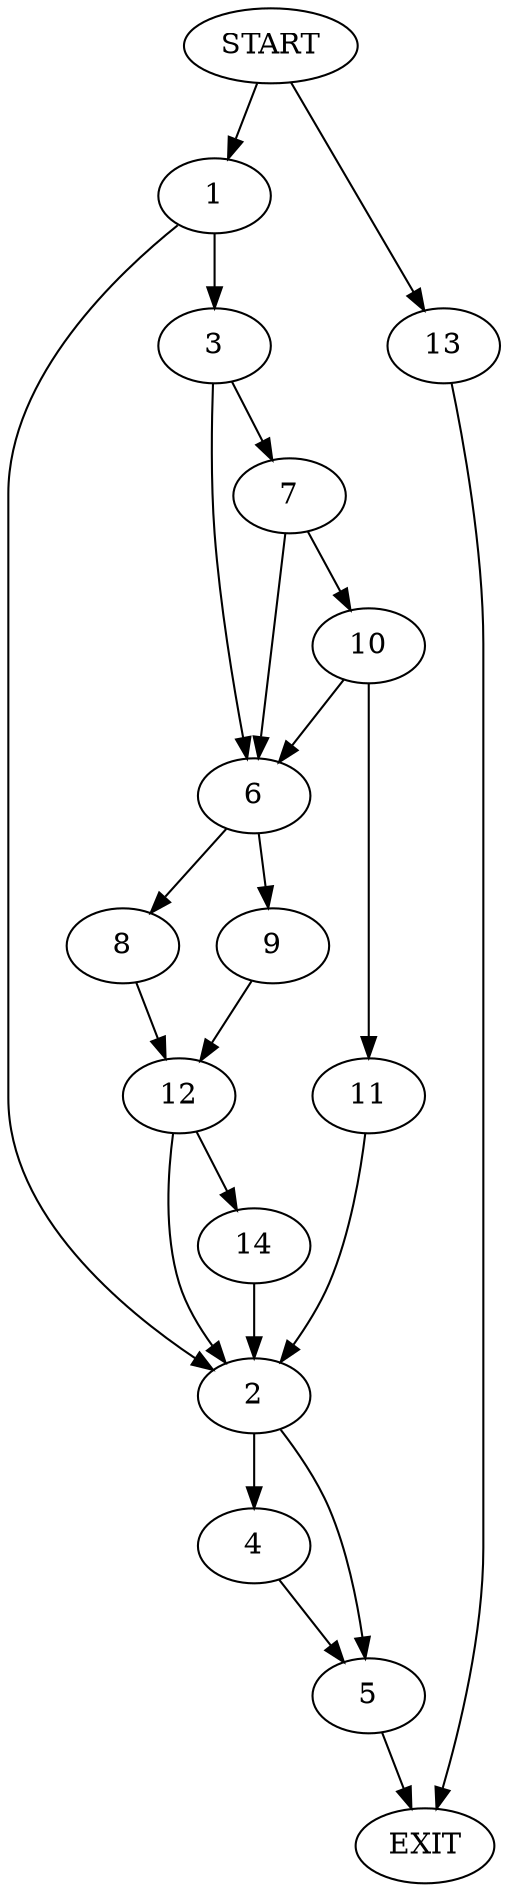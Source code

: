 digraph {
0 [label="START"]
15 [label="EXIT"]
0 -> 1
1 -> 2
1 -> 3
2 -> 4
2 -> 5
3 -> 6
3 -> 7
6 -> 8
6 -> 9
7 -> 6
7 -> 10
10 -> 11
10 -> 6
11 -> 2
8 -> 12
9 -> 12
0 -> 13
13 -> 15
12 -> 2
12 -> 14
14 -> 2
5 -> 15
4 -> 5
}
